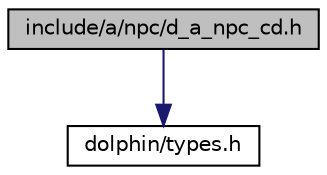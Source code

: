 digraph "include/a/npc/d_a_npc_cd.h"
{
 // INTERACTIVE_SVG=YES
 // LATEX_PDF_SIZE
  edge [fontname="Helvetica",fontsize="10",labelfontname="Helvetica",labelfontsize="10"];
  node [fontname="Helvetica",fontsize="10",shape=record];
  Node1 [label="include/a/npc/d_a_npc_cd.h",height=0.2,width=0.4,color="black", fillcolor="grey75", style="filled", fontcolor="black",tooltip=" "];
  Node1 -> Node2 [color="midnightblue",fontsize="10",style="solid",fontname="Helvetica"];
  Node2 [label="dolphin/types.h",height=0.2,width=0.4,color="black", fillcolor="white", style="filled",URL="$types_8h.html",tooltip=" "];
}
